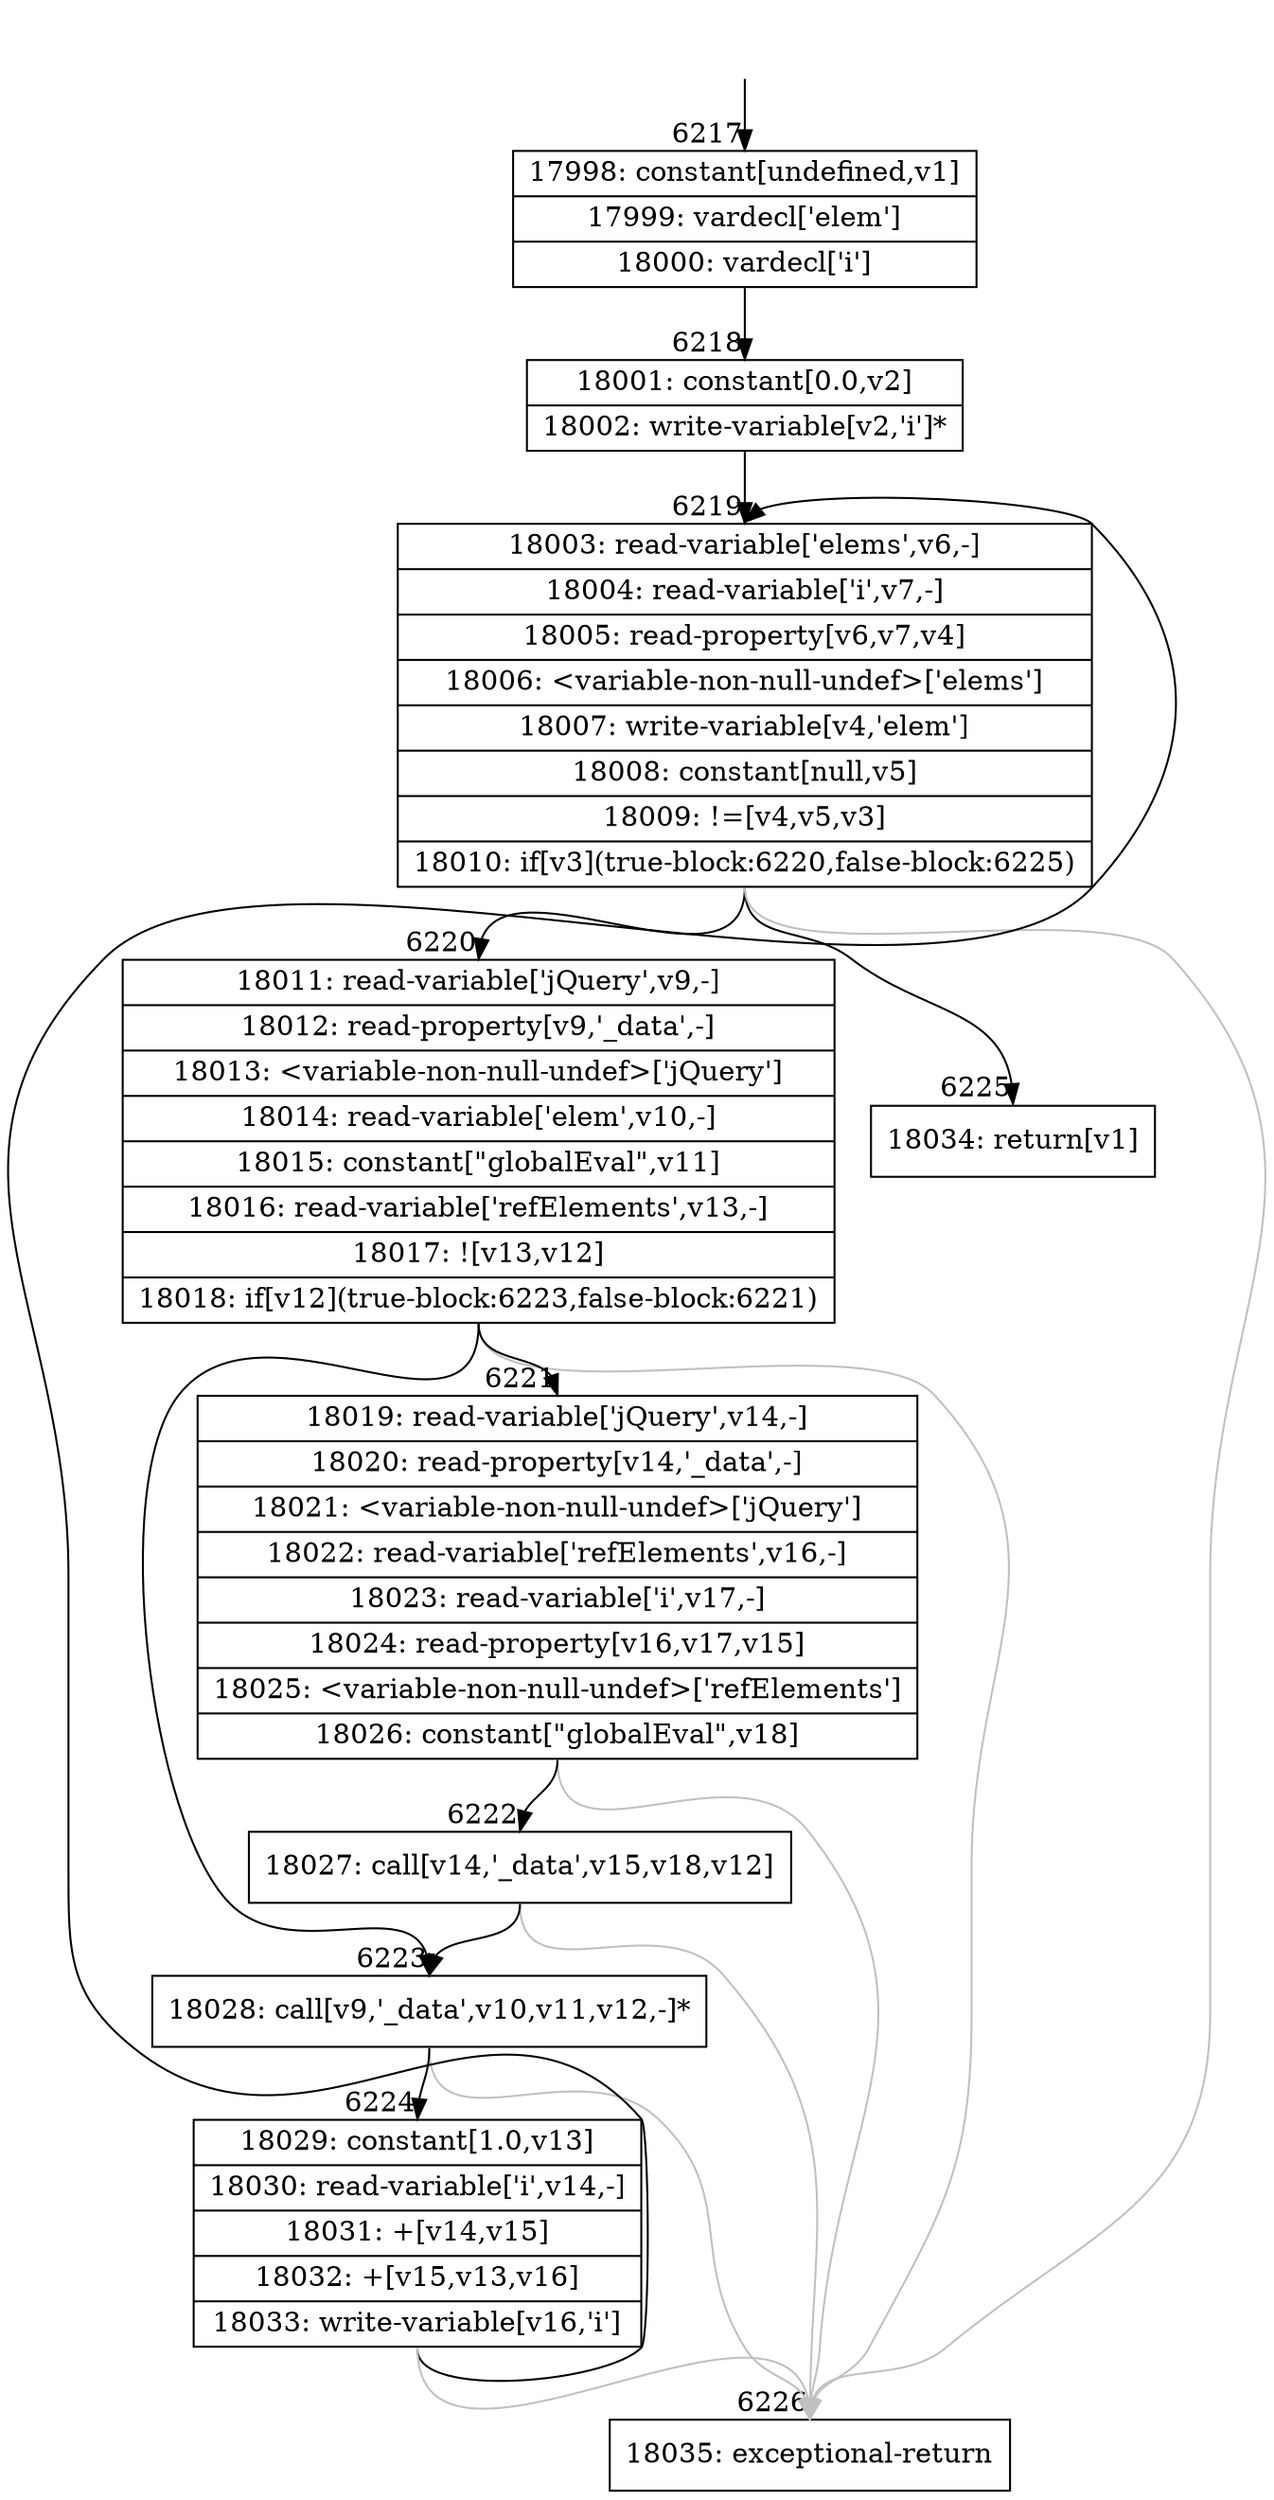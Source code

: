 digraph {
rankdir="TD"
BB_entry407[shape=none,label=""];
BB_entry407 -> BB6217 [tailport=s, headport=n, headlabel="    6217"]
BB6217 [shape=record label="{17998: constant[undefined,v1]|17999: vardecl['elem']|18000: vardecl['i']}" ] 
BB6217 -> BB6218 [tailport=s, headport=n, headlabel="      6218"]
BB6218 [shape=record label="{18001: constant[0.0,v2]|18002: write-variable[v2,'i']*}" ] 
BB6218 -> BB6219 [tailport=s, headport=n, headlabel="      6219"]
BB6219 [shape=record label="{18003: read-variable['elems',v6,-]|18004: read-variable['i',v7,-]|18005: read-property[v6,v7,v4]|18006: \<variable-non-null-undef\>['elems']|18007: write-variable[v4,'elem']|18008: constant[null,v5]|18009: !=[v4,v5,v3]|18010: if[v3](true-block:6220,false-block:6225)}" ] 
BB6219 -> BB6220 [tailport=s, headport=n, headlabel="      6220"]
BB6219 -> BB6225 [tailport=s, headport=n, headlabel="      6225"]
BB6219 -> BB6226 [tailport=s, headport=n, color=gray, headlabel="      6226"]
BB6220 [shape=record label="{18011: read-variable['jQuery',v9,-]|18012: read-property[v9,'_data',-]|18013: \<variable-non-null-undef\>['jQuery']|18014: read-variable['elem',v10,-]|18015: constant[\"globalEval\",v11]|18016: read-variable['refElements',v13,-]|18017: ![v13,v12]|18018: if[v12](true-block:6223,false-block:6221)}" ] 
BB6220 -> BB6223 [tailport=s, headport=n, headlabel="      6223"]
BB6220 -> BB6221 [tailport=s, headport=n, headlabel="      6221"]
BB6220 -> BB6226 [tailport=s, headport=n, color=gray]
BB6221 [shape=record label="{18019: read-variable['jQuery',v14,-]|18020: read-property[v14,'_data',-]|18021: \<variable-non-null-undef\>['jQuery']|18022: read-variable['refElements',v16,-]|18023: read-variable['i',v17,-]|18024: read-property[v16,v17,v15]|18025: \<variable-non-null-undef\>['refElements']|18026: constant[\"globalEval\",v18]}" ] 
BB6221 -> BB6222 [tailport=s, headport=n, headlabel="      6222"]
BB6221 -> BB6226 [tailport=s, headport=n, color=gray]
BB6222 [shape=record label="{18027: call[v14,'_data',v15,v18,v12]}" ] 
BB6222 -> BB6223 [tailport=s, headport=n]
BB6222 -> BB6226 [tailport=s, headport=n, color=gray]
BB6223 [shape=record label="{18028: call[v9,'_data',v10,v11,v12,-]*}" ] 
BB6223 -> BB6224 [tailport=s, headport=n, headlabel="      6224"]
BB6223 -> BB6226 [tailport=s, headport=n, color=gray]
BB6224 [shape=record label="{18029: constant[1.0,v13]|18030: read-variable['i',v14,-]|18031: +[v14,v15]|18032: +[v15,v13,v16]|18033: write-variable[v16,'i']}" ] 
BB6224 -> BB6219 [tailport=s, headport=n]
BB6224 -> BB6226 [tailport=s, headport=n, color=gray]
BB6225 [shape=record label="{18034: return[v1]}" ] 
BB6226 [shape=record label="{18035: exceptional-return}" ] 
}
